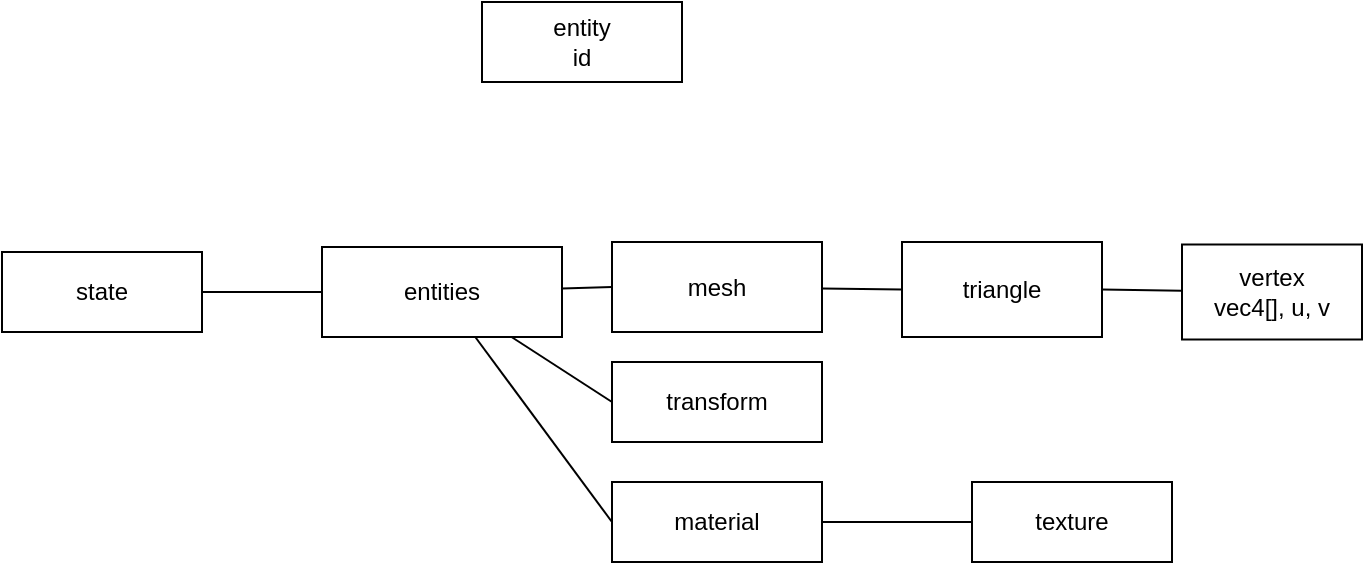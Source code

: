 <mxfile>
    <diagram id="AzqK6Gb1qV424fgvt1H4" name="Page-1">
        <mxGraphModel dx="1447" dy="799" grid="1" gridSize="10" guides="1" tooltips="1" connect="1" arrows="1" fold="1" page="1" pageScale="1" pageWidth="1169" pageHeight="827" math="0" shadow="0">
            <root>
                <mxCell id="0"/>
                <mxCell id="1" parent="0"/>
                <mxCell id="2" value="texture" style="rounded=0;whiteSpace=wrap;html=1;" vertex="1" parent="1">
                    <mxGeometry x="585" y="310" width="100" height="40" as="geometry"/>
                </mxCell>
                <mxCell id="4" style="edgeStyle=none;html=1;endArrow=none;endFill=0;" edge="1" parent="1" source="3" target="2">
                    <mxGeometry relative="1" as="geometry"/>
                </mxCell>
                <mxCell id="3" value="material" style="rounded=0;whiteSpace=wrap;html=1;" vertex="1" parent="1">
                    <mxGeometry x="405" y="310" width="105" height="40" as="geometry"/>
                </mxCell>
                <mxCell id="7" style="edgeStyle=none;html=1;entryX=1;entryY=0.5;entryDx=0;entryDy=0;endArrow=none;endFill=0;" edge="1" parent="1" source="5" target="6">
                    <mxGeometry relative="1" as="geometry"/>
                </mxCell>
                <mxCell id="5" value="vertex&lt;br&gt;vec4[], u, v" style="rounded=0;whiteSpace=wrap;html=1;" vertex="1" parent="1">
                    <mxGeometry x="690" y="191.25" width="90" height="47.5" as="geometry"/>
                </mxCell>
                <mxCell id="6" value="triangle" style="rounded=0;whiteSpace=wrap;html=1;" vertex="1" parent="1">
                    <mxGeometry x="550" y="190" width="100" height="47.5" as="geometry"/>
                </mxCell>
                <mxCell id="9" style="edgeStyle=none;html=1;entryX=0;entryY=0.5;entryDx=0;entryDy=0;endArrow=none;endFill=0;" edge="1" parent="1" source="8" target="6">
                    <mxGeometry relative="1" as="geometry"/>
                </mxCell>
                <mxCell id="10" style="edgeStyle=none;html=1;entryX=0;entryY=0.5;entryDx=0;entryDy=0;endArrow=none;endFill=0;" edge="1" parent="1" source="12" target="3">
                    <mxGeometry relative="1" as="geometry"/>
                </mxCell>
                <mxCell id="8" value="mesh" style="rounded=0;whiteSpace=wrap;html=1;" vertex="1" parent="1">
                    <mxGeometry x="405" y="190" width="105" height="45" as="geometry"/>
                </mxCell>
                <mxCell id="11" value="transform" style="rounded=0;whiteSpace=wrap;html=1;" vertex="1" parent="1">
                    <mxGeometry x="405" y="250" width="105" height="40" as="geometry"/>
                </mxCell>
                <mxCell id="13" style="edgeStyle=none;html=1;entryX=0;entryY=0.5;entryDx=0;entryDy=0;endArrow=none;endFill=0;" edge="1" parent="1" source="12" target="8">
                    <mxGeometry relative="1" as="geometry"/>
                </mxCell>
                <mxCell id="14" style="edgeStyle=none;html=1;entryX=0;entryY=0.5;entryDx=0;entryDy=0;endArrow=none;endFill=0;" edge="1" parent="1" source="12" target="11">
                    <mxGeometry relative="1" as="geometry">
                        <mxPoint x="780" y="340" as="targetPoint"/>
                    </mxGeometry>
                </mxCell>
                <mxCell id="12" value="entities" style="rounded=0;whiteSpace=wrap;html=1;" vertex="1" parent="1">
                    <mxGeometry x="260" y="192.5" width="120" height="45" as="geometry"/>
                </mxCell>
                <mxCell id="16" style="edgeStyle=none;html=1;endArrow=none;endFill=0;" edge="1" parent="1" source="15" target="12">
                    <mxGeometry relative="1" as="geometry"/>
                </mxCell>
                <mxCell id="15" value="state" style="rounded=0;whiteSpace=wrap;html=1;" vertex="1" parent="1">
                    <mxGeometry x="100" y="195" width="100" height="40" as="geometry"/>
                </mxCell>
                <mxCell id="17" value="entity&lt;br&gt;id" style="rounded=0;whiteSpace=wrap;html=1;" vertex="1" parent="1">
                    <mxGeometry x="340" y="70" width="100" height="40" as="geometry"/>
                </mxCell>
            </root>
        </mxGraphModel>
    </diagram>
</mxfile>